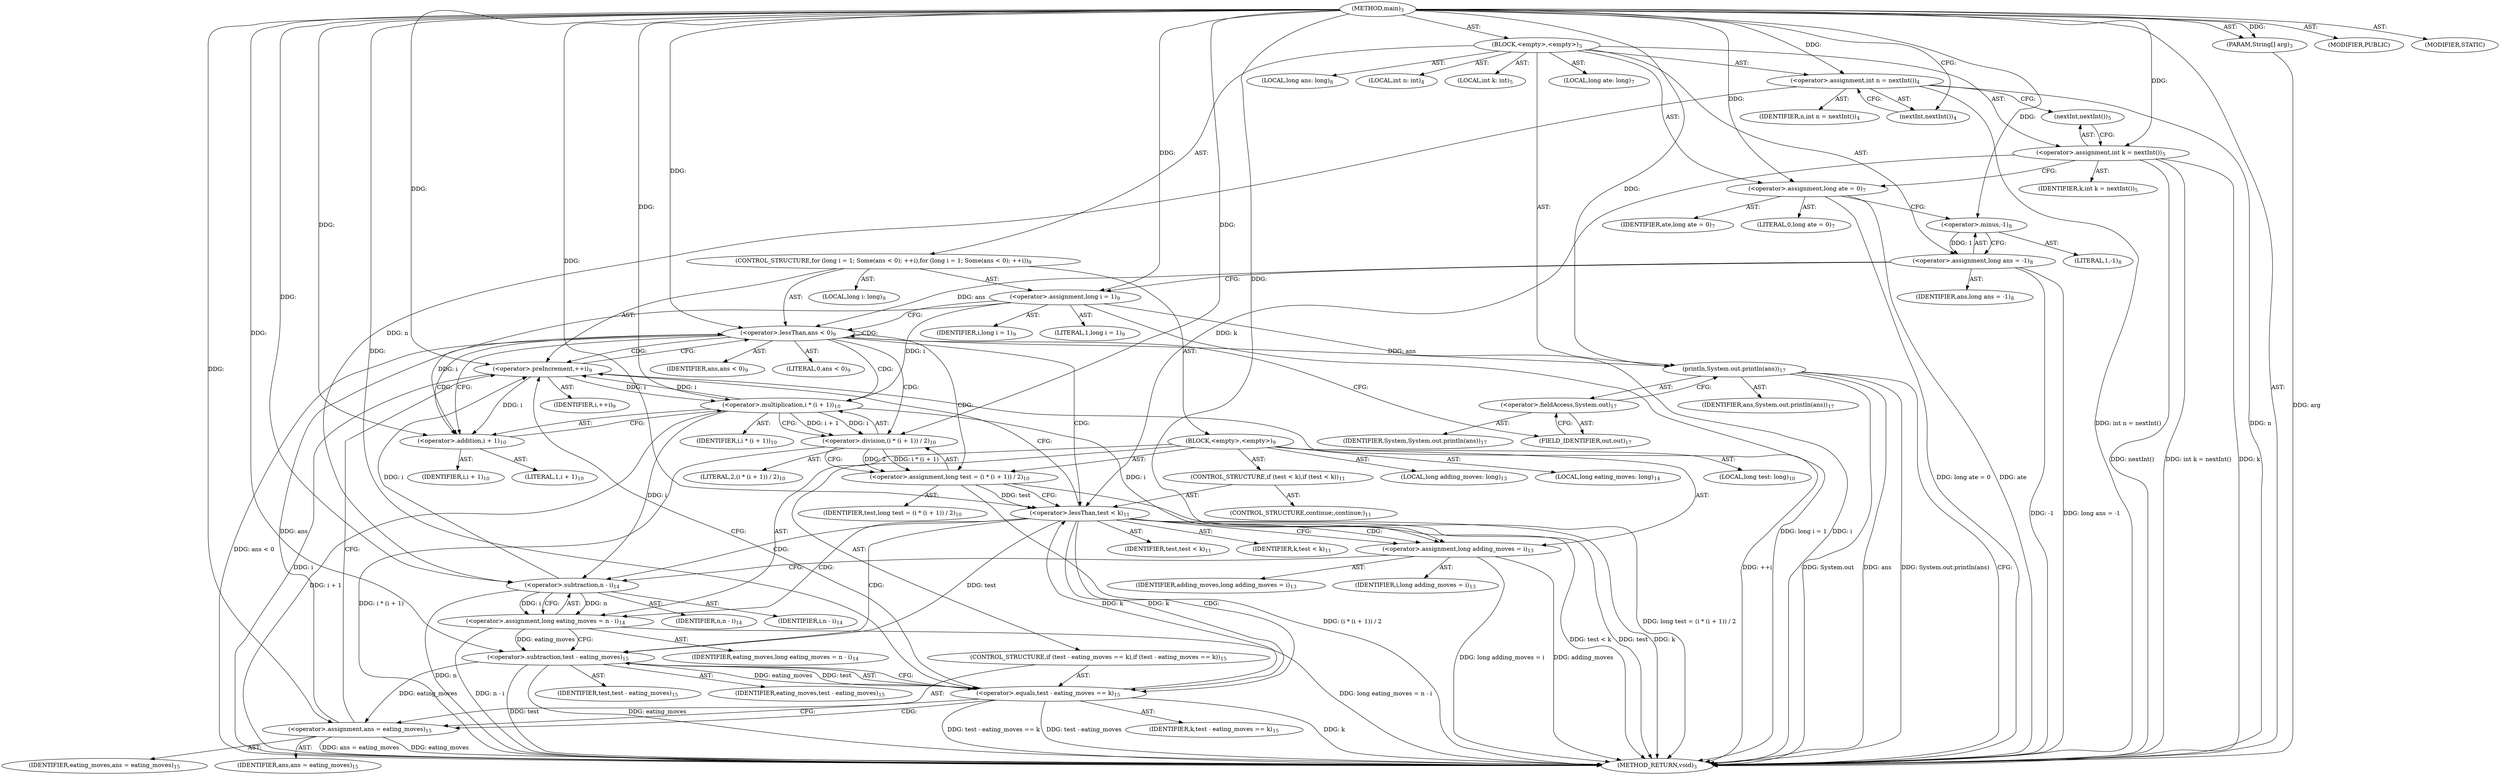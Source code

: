 digraph "main" {  
"19" [label = <(METHOD,main)<SUB>3</SUB>> ]
"20" [label = <(PARAM,String[] arg)<SUB>3</SUB>> ]
"21" [label = <(BLOCK,&lt;empty&gt;,&lt;empty&gt;)<SUB>3</SUB>> ]
"22" [label = <(LOCAL,int n: int)<SUB>4</SUB>> ]
"23" [label = <(&lt;operator&gt;.assignment,int n = nextInt())<SUB>4</SUB>> ]
"24" [label = <(IDENTIFIER,n,int n = nextInt())<SUB>4</SUB>> ]
"25" [label = <(nextInt,nextInt())<SUB>4</SUB>> ]
"26" [label = <(LOCAL,int k: int)<SUB>5</SUB>> ]
"27" [label = <(&lt;operator&gt;.assignment,int k = nextInt())<SUB>5</SUB>> ]
"28" [label = <(IDENTIFIER,k,int k = nextInt())<SUB>5</SUB>> ]
"29" [label = <(nextInt,nextInt())<SUB>5</SUB>> ]
"30" [label = <(LOCAL,long ate: long)<SUB>7</SUB>> ]
"31" [label = <(&lt;operator&gt;.assignment,long ate = 0)<SUB>7</SUB>> ]
"32" [label = <(IDENTIFIER,ate,long ate = 0)<SUB>7</SUB>> ]
"33" [label = <(LITERAL,0,long ate = 0)<SUB>7</SUB>> ]
"34" [label = <(LOCAL,long ans: long)<SUB>8</SUB>> ]
"35" [label = <(&lt;operator&gt;.assignment,long ans = -1)<SUB>8</SUB>> ]
"36" [label = <(IDENTIFIER,ans,long ans = -1)<SUB>8</SUB>> ]
"37" [label = <(&lt;operator&gt;.minus,-1)<SUB>8</SUB>> ]
"38" [label = <(LITERAL,1,-1)<SUB>8</SUB>> ]
"39" [label = <(CONTROL_STRUCTURE,for (long i = 1; Some(ans &lt; 0); ++i),for (long i = 1; Some(ans &lt; 0); ++i))<SUB>9</SUB>> ]
"40" [label = <(LOCAL,long i: long)<SUB>9</SUB>> ]
"41" [label = <(&lt;operator&gt;.assignment,long i = 1)<SUB>9</SUB>> ]
"42" [label = <(IDENTIFIER,i,long i = 1)<SUB>9</SUB>> ]
"43" [label = <(LITERAL,1,long i = 1)<SUB>9</SUB>> ]
"44" [label = <(&lt;operator&gt;.lessThan,ans &lt; 0)<SUB>9</SUB>> ]
"45" [label = <(IDENTIFIER,ans,ans &lt; 0)<SUB>9</SUB>> ]
"46" [label = <(LITERAL,0,ans &lt; 0)<SUB>9</SUB>> ]
"47" [label = <(&lt;operator&gt;.preIncrement,++i)<SUB>9</SUB>> ]
"48" [label = <(IDENTIFIER,i,++i)<SUB>9</SUB>> ]
"49" [label = <(BLOCK,&lt;empty&gt;,&lt;empty&gt;)<SUB>9</SUB>> ]
"50" [label = <(LOCAL,long test: long)<SUB>10</SUB>> ]
"51" [label = <(&lt;operator&gt;.assignment,long test = (i * (i + 1)) / 2)<SUB>10</SUB>> ]
"52" [label = <(IDENTIFIER,test,long test = (i * (i + 1)) / 2)<SUB>10</SUB>> ]
"53" [label = <(&lt;operator&gt;.division,(i * (i + 1)) / 2)<SUB>10</SUB>> ]
"54" [label = <(&lt;operator&gt;.multiplication,i * (i + 1))<SUB>10</SUB>> ]
"55" [label = <(IDENTIFIER,i,i * (i + 1))<SUB>10</SUB>> ]
"56" [label = <(&lt;operator&gt;.addition,i + 1)<SUB>10</SUB>> ]
"57" [label = <(IDENTIFIER,i,i + 1)<SUB>10</SUB>> ]
"58" [label = <(LITERAL,1,i + 1)<SUB>10</SUB>> ]
"59" [label = <(LITERAL,2,(i * (i + 1)) / 2)<SUB>10</SUB>> ]
"60" [label = <(CONTROL_STRUCTURE,if (test &lt; k),if (test &lt; k))<SUB>11</SUB>> ]
"61" [label = <(&lt;operator&gt;.lessThan,test &lt; k)<SUB>11</SUB>> ]
"62" [label = <(IDENTIFIER,test,test &lt; k)<SUB>11</SUB>> ]
"63" [label = <(IDENTIFIER,k,test &lt; k)<SUB>11</SUB>> ]
"64" [label = <(CONTROL_STRUCTURE,continue;,continue;)<SUB>11</SUB>> ]
"65" [label = <(LOCAL,long adding_moves: long)<SUB>13</SUB>> ]
"66" [label = <(&lt;operator&gt;.assignment,long adding_moves = i)<SUB>13</SUB>> ]
"67" [label = <(IDENTIFIER,adding_moves,long adding_moves = i)<SUB>13</SUB>> ]
"68" [label = <(IDENTIFIER,i,long adding_moves = i)<SUB>13</SUB>> ]
"69" [label = <(LOCAL,long eating_moves: long)<SUB>14</SUB>> ]
"70" [label = <(&lt;operator&gt;.assignment,long eating_moves = n - i)<SUB>14</SUB>> ]
"71" [label = <(IDENTIFIER,eating_moves,long eating_moves = n - i)<SUB>14</SUB>> ]
"72" [label = <(&lt;operator&gt;.subtraction,n - i)<SUB>14</SUB>> ]
"73" [label = <(IDENTIFIER,n,n - i)<SUB>14</SUB>> ]
"74" [label = <(IDENTIFIER,i,n - i)<SUB>14</SUB>> ]
"75" [label = <(CONTROL_STRUCTURE,if (test - eating_moves == k),if (test - eating_moves == k))<SUB>15</SUB>> ]
"76" [label = <(&lt;operator&gt;.equals,test - eating_moves == k)<SUB>15</SUB>> ]
"77" [label = <(&lt;operator&gt;.subtraction,test - eating_moves)<SUB>15</SUB>> ]
"78" [label = <(IDENTIFIER,test,test - eating_moves)<SUB>15</SUB>> ]
"79" [label = <(IDENTIFIER,eating_moves,test - eating_moves)<SUB>15</SUB>> ]
"80" [label = <(IDENTIFIER,k,test - eating_moves == k)<SUB>15</SUB>> ]
"81" [label = <(&lt;operator&gt;.assignment,ans = eating_moves)<SUB>15</SUB>> ]
"82" [label = <(IDENTIFIER,ans,ans = eating_moves)<SUB>15</SUB>> ]
"83" [label = <(IDENTIFIER,eating_moves,ans = eating_moves)<SUB>15</SUB>> ]
"84" [label = <(println,System.out.println(ans))<SUB>17</SUB>> ]
"85" [label = <(&lt;operator&gt;.fieldAccess,System.out)<SUB>17</SUB>> ]
"86" [label = <(IDENTIFIER,System,System.out.println(ans))<SUB>17</SUB>> ]
"87" [label = <(FIELD_IDENTIFIER,out,out)<SUB>17</SUB>> ]
"88" [label = <(IDENTIFIER,ans,System.out.println(ans))<SUB>17</SUB>> ]
"89" [label = <(MODIFIER,PUBLIC)> ]
"90" [label = <(MODIFIER,STATIC)> ]
"91" [label = <(METHOD_RETURN,void)<SUB>3</SUB>> ]
  "19" -> "20"  [ label = "AST: "] 
  "19" -> "21"  [ label = "AST: "] 
  "19" -> "89"  [ label = "AST: "] 
  "19" -> "90"  [ label = "AST: "] 
  "19" -> "91"  [ label = "AST: "] 
  "21" -> "22"  [ label = "AST: "] 
  "21" -> "23"  [ label = "AST: "] 
  "21" -> "26"  [ label = "AST: "] 
  "21" -> "27"  [ label = "AST: "] 
  "21" -> "30"  [ label = "AST: "] 
  "21" -> "31"  [ label = "AST: "] 
  "21" -> "34"  [ label = "AST: "] 
  "21" -> "35"  [ label = "AST: "] 
  "21" -> "39"  [ label = "AST: "] 
  "21" -> "84"  [ label = "AST: "] 
  "23" -> "24"  [ label = "AST: "] 
  "23" -> "25"  [ label = "AST: "] 
  "27" -> "28"  [ label = "AST: "] 
  "27" -> "29"  [ label = "AST: "] 
  "31" -> "32"  [ label = "AST: "] 
  "31" -> "33"  [ label = "AST: "] 
  "35" -> "36"  [ label = "AST: "] 
  "35" -> "37"  [ label = "AST: "] 
  "37" -> "38"  [ label = "AST: "] 
  "39" -> "40"  [ label = "AST: "] 
  "39" -> "41"  [ label = "AST: "] 
  "39" -> "44"  [ label = "AST: "] 
  "39" -> "47"  [ label = "AST: "] 
  "39" -> "49"  [ label = "AST: "] 
  "41" -> "42"  [ label = "AST: "] 
  "41" -> "43"  [ label = "AST: "] 
  "44" -> "45"  [ label = "AST: "] 
  "44" -> "46"  [ label = "AST: "] 
  "47" -> "48"  [ label = "AST: "] 
  "49" -> "50"  [ label = "AST: "] 
  "49" -> "51"  [ label = "AST: "] 
  "49" -> "60"  [ label = "AST: "] 
  "49" -> "65"  [ label = "AST: "] 
  "49" -> "66"  [ label = "AST: "] 
  "49" -> "69"  [ label = "AST: "] 
  "49" -> "70"  [ label = "AST: "] 
  "49" -> "75"  [ label = "AST: "] 
  "51" -> "52"  [ label = "AST: "] 
  "51" -> "53"  [ label = "AST: "] 
  "53" -> "54"  [ label = "AST: "] 
  "53" -> "59"  [ label = "AST: "] 
  "54" -> "55"  [ label = "AST: "] 
  "54" -> "56"  [ label = "AST: "] 
  "56" -> "57"  [ label = "AST: "] 
  "56" -> "58"  [ label = "AST: "] 
  "60" -> "61"  [ label = "AST: "] 
  "60" -> "64"  [ label = "AST: "] 
  "61" -> "62"  [ label = "AST: "] 
  "61" -> "63"  [ label = "AST: "] 
  "66" -> "67"  [ label = "AST: "] 
  "66" -> "68"  [ label = "AST: "] 
  "70" -> "71"  [ label = "AST: "] 
  "70" -> "72"  [ label = "AST: "] 
  "72" -> "73"  [ label = "AST: "] 
  "72" -> "74"  [ label = "AST: "] 
  "75" -> "76"  [ label = "AST: "] 
  "75" -> "81"  [ label = "AST: "] 
  "76" -> "77"  [ label = "AST: "] 
  "76" -> "80"  [ label = "AST: "] 
  "77" -> "78"  [ label = "AST: "] 
  "77" -> "79"  [ label = "AST: "] 
  "81" -> "82"  [ label = "AST: "] 
  "81" -> "83"  [ label = "AST: "] 
  "84" -> "85"  [ label = "AST: "] 
  "84" -> "88"  [ label = "AST: "] 
  "85" -> "86"  [ label = "AST: "] 
  "85" -> "87"  [ label = "AST: "] 
  "23" -> "29"  [ label = "CFG: "] 
  "27" -> "31"  [ label = "CFG: "] 
  "31" -> "37"  [ label = "CFG: "] 
  "35" -> "41"  [ label = "CFG: "] 
  "84" -> "91"  [ label = "CFG: "] 
  "25" -> "23"  [ label = "CFG: "] 
  "29" -> "27"  [ label = "CFG: "] 
  "37" -> "35"  [ label = "CFG: "] 
  "41" -> "44"  [ label = "CFG: "] 
  "44" -> "56"  [ label = "CFG: "] 
  "44" -> "87"  [ label = "CFG: "] 
  "47" -> "44"  [ label = "CFG: "] 
  "85" -> "84"  [ label = "CFG: "] 
  "51" -> "61"  [ label = "CFG: "] 
  "66" -> "72"  [ label = "CFG: "] 
  "70" -> "77"  [ label = "CFG: "] 
  "87" -> "85"  [ label = "CFG: "] 
  "53" -> "51"  [ label = "CFG: "] 
  "61" -> "47"  [ label = "CFG: "] 
  "61" -> "66"  [ label = "CFG: "] 
  "72" -> "70"  [ label = "CFG: "] 
  "76" -> "81"  [ label = "CFG: "] 
  "76" -> "47"  [ label = "CFG: "] 
  "81" -> "47"  [ label = "CFG: "] 
  "54" -> "53"  [ label = "CFG: "] 
  "77" -> "76"  [ label = "CFG: "] 
  "56" -> "54"  [ label = "CFG: "] 
  "19" -> "25"  [ label = "CFG: "] 
  "20" -> "91"  [ label = "DDG: arg"] 
  "23" -> "91"  [ label = "DDG: n"] 
  "23" -> "91"  [ label = "DDG: int n = nextInt()"] 
  "27" -> "91"  [ label = "DDG: k"] 
  "27" -> "91"  [ label = "DDG: nextInt()"] 
  "27" -> "91"  [ label = "DDG: int k = nextInt()"] 
  "31" -> "91"  [ label = "DDG: ate"] 
  "31" -> "91"  [ label = "DDG: long ate = 0"] 
  "35" -> "91"  [ label = "DDG: -1"] 
  "35" -> "91"  [ label = "DDG: long ans = -1"] 
  "41" -> "91"  [ label = "DDG: i"] 
  "41" -> "91"  [ label = "DDG: long i = 1"] 
  "44" -> "91"  [ label = "DDG: ans &lt; 0"] 
  "84" -> "91"  [ label = "DDG: System.out"] 
  "84" -> "91"  [ label = "DDG: ans"] 
  "84" -> "91"  [ label = "DDG: System.out.println(ans)"] 
  "54" -> "91"  [ label = "DDG: i + 1"] 
  "53" -> "91"  [ label = "DDG: i * (i + 1)"] 
  "51" -> "91"  [ label = "DDG: (i * (i + 1)) / 2"] 
  "51" -> "91"  [ label = "DDG: long test = (i * (i + 1)) / 2"] 
  "61" -> "91"  [ label = "DDG: test"] 
  "61" -> "91"  [ label = "DDG: k"] 
  "61" -> "91"  [ label = "DDG: test &lt; k"] 
  "66" -> "91"  [ label = "DDG: adding_moves"] 
  "66" -> "91"  [ label = "DDG: long adding_moves = i"] 
  "72" -> "91"  [ label = "DDG: n"] 
  "70" -> "91"  [ label = "DDG: n - i"] 
  "70" -> "91"  [ label = "DDG: long eating_moves = n - i"] 
  "77" -> "91"  [ label = "DDG: test"] 
  "77" -> "91"  [ label = "DDG: eating_moves"] 
  "76" -> "91"  [ label = "DDG: test - eating_moves"] 
  "76" -> "91"  [ label = "DDG: k"] 
  "76" -> "91"  [ label = "DDG: test - eating_moves == k"] 
  "81" -> "91"  [ label = "DDG: eating_moves"] 
  "81" -> "91"  [ label = "DDG: ans = eating_moves"] 
  "47" -> "91"  [ label = "DDG: i"] 
  "47" -> "91"  [ label = "DDG: ++i"] 
  "19" -> "20"  [ label = "DDG: "] 
  "19" -> "23"  [ label = "DDG: "] 
  "19" -> "27"  [ label = "DDG: "] 
  "19" -> "31"  [ label = "DDG: "] 
  "37" -> "35"  [ label = "DDG: 1"] 
  "19" -> "41"  [ label = "DDG: "] 
  "44" -> "84"  [ label = "DDG: ans"] 
  "19" -> "84"  [ label = "DDG: "] 
  "19" -> "37"  [ label = "DDG: "] 
  "35" -> "44"  [ label = "DDG: ans"] 
  "81" -> "44"  [ label = "DDG: ans"] 
  "19" -> "44"  [ label = "DDG: "] 
  "54" -> "47"  [ label = "DDG: i"] 
  "72" -> "47"  [ label = "DDG: i"] 
  "19" -> "47"  [ label = "DDG: "] 
  "53" -> "51"  [ label = "DDG: i * (i + 1)"] 
  "53" -> "51"  [ label = "DDG: 2"] 
  "54" -> "66"  [ label = "DDG: i"] 
  "19" -> "66"  [ label = "DDG: "] 
  "72" -> "70"  [ label = "DDG: n"] 
  "72" -> "70"  [ label = "DDG: i"] 
  "77" -> "81"  [ label = "DDG: eating_moves"] 
  "19" -> "81"  [ label = "DDG: "] 
  "54" -> "53"  [ label = "DDG: i"] 
  "54" -> "53"  [ label = "DDG: i + 1"] 
  "19" -> "53"  [ label = "DDG: "] 
  "51" -> "61"  [ label = "DDG: test"] 
  "19" -> "61"  [ label = "DDG: "] 
  "27" -> "61"  [ label = "DDG: k"] 
  "76" -> "61"  [ label = "DDG: k"] 
  "23" -> "72"  [ label = "DDG: n"] 
  "19" -> "72"  [ label = "DDG: "] 
  "54" -> "72"  [ label = "DDG: i"] 
  "77" -> "76"  [ label = "DDG: test"] 
  "77" -> "76"  [ label = "DDG: eating_moves"] 
  "61" -> "76"  [ label = "DDG: k"] 
  "19" -> "76"  [ label = "DDG: "] 
  "19" -> "54"  [ label = "DDG: "] 
  "41" -> "54"  [ label = "DDG: i"] 
  "47" -> "54"  [ label = "DDG: i"] 
  "61" -> "77"  [ label = "DDG: test"] 
  "19" -> "77"  [ label = "DDG: "] 
  "70" -> "77"  [ label = "DDG: eating_moves"] 
  "41" -> "56"  [ label = "DDG: i"] 
  "47" -> "56"  [ label = "DDG: i"] 
  "19" -> "56"  [ label = "DDG: "] 
  "44" -> "47"  [ label = "CDG: "] 
  "44" -> "61"  [ label = "CDG: "] 
  "44" -> "51"  [ label = "CDG: "] 
  "44" -> "53"  [ label = "CDG: "] 
  "44" -> "56"  [ label = "CDG: "] 
  "44" -> "44"  [ label = "CDG: "] 
  "44" -> "54"  [ label = "CDG: "] 
  "61" -> "77"  [ label = "CDG: "] 
  "61" -> "66"  [ label = "CDG: "] 
  "61" -> "72"  [ label = "CDG: "] 
  "61" -> "70"  [ label = "CDG: "] 
  "61" -> "76"  [ label = "CDG: "] 
  "76" -> "81"  [ label = "CDG: "] 
}
